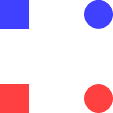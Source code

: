 \documentclass[tikz]{standalone}
\usetikzlibrary{positioning}
\begin{document}
\begin{tikzpicture}
    \node (sb) at (0,0)
        [draw=blue!75, fill=blue!75, minimum size=1em] {};
    \node (cb) [right=2em of sb,
                draw=blue!75, fill=blue!75, minimum size=1em, circle] {};
    \node (sr) [below=2em of sb,
                draw=red!75, fill=red!75, minimum size=1em] {};
    \node (cr) [right=2em of sr,
                draw=red!75, fill=red!75, minimum size=1em, circle] {};
\end{tikzpicture}
\end{document}
